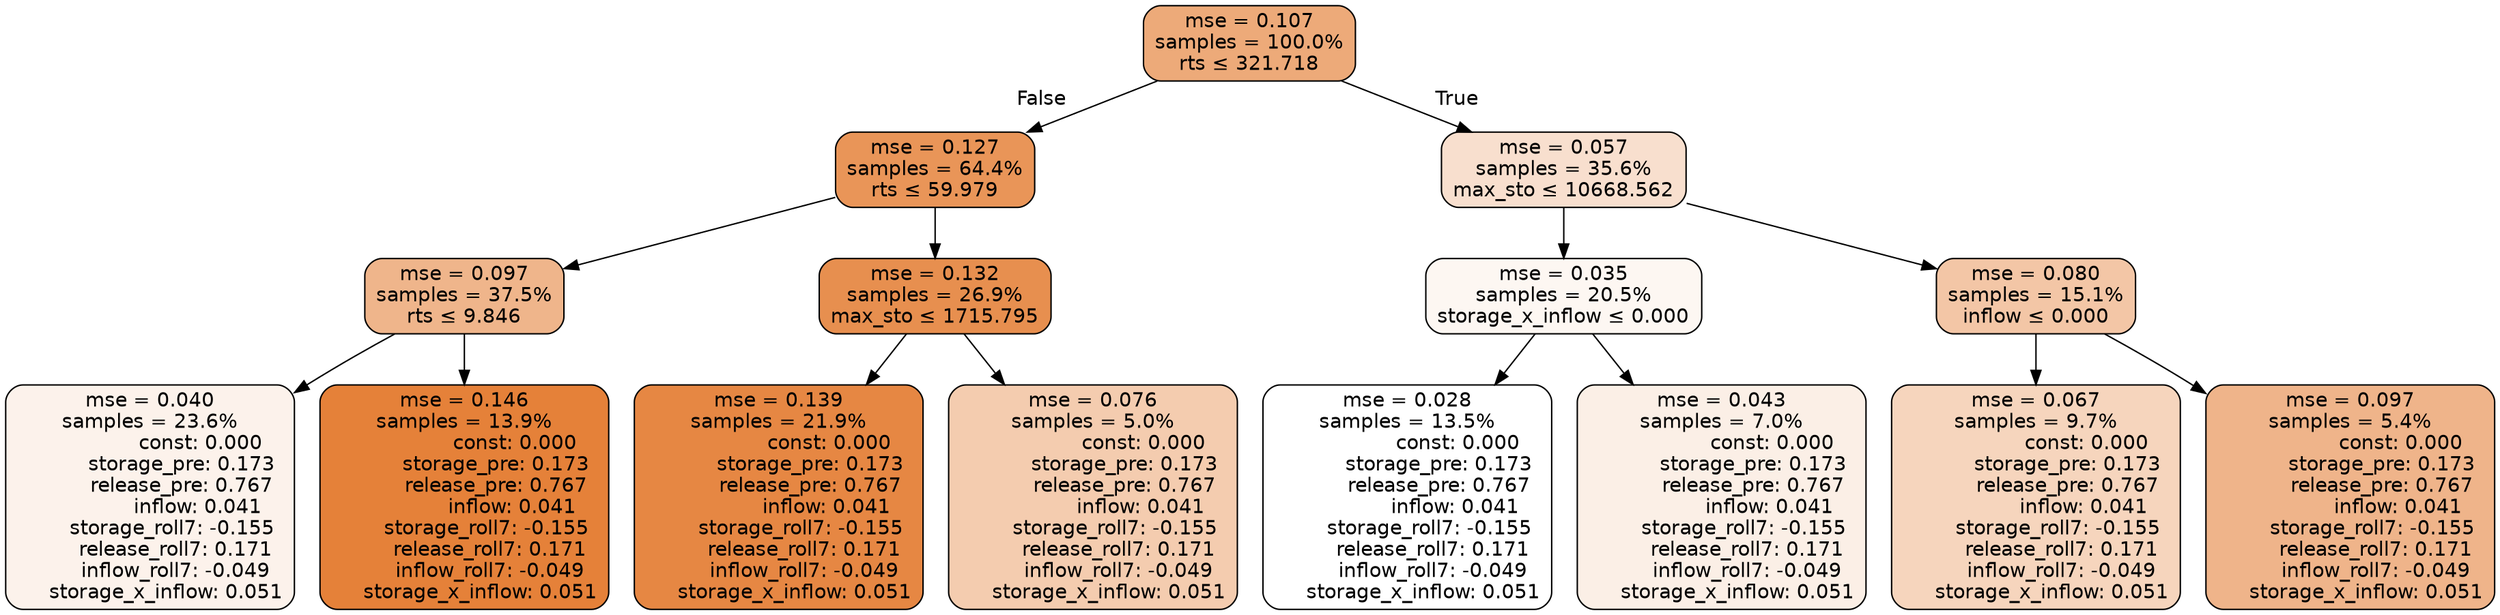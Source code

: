 digraph tree {
node [shape=rectangle, style="filled, rounded", color="black", fontname=helvetica] ;
edge [fontname=helvetica] ;
	"0" [label="mse = 0.107
samples = 100.0%
rts &le; 321.718", fillcolor="#edaa79"]
	"1" [label="mse = 0.127
samples = 64.4%
rts &le; 59.979", fillcolor="#e99558"]
	"2" [label="mse = 0.097
samples = 37.5%
rts &le; 9.846", fillcolor="#efb58b"]
	"3" [label="mse = 0.040
samples = 23.6%
                const: 0.000
          storage_pre: 0.173
          release_pre: 0.767
               inflow: 0.041
       storage_roll7: -0.155
        release_roll7: 0.171
        inflow_roll7: -0.049
     storage_x_inflow: 0.051", fillcolor="#fcf2eb"]
	"4" [label="mse = 0.146
samples = 13.9%
                const: 0.000
          storage_pre: 0.173
          release_pre: 0.767
               inflow: 0.041
       storage_roll7: -0.155
        release_roll7: 0.171
        inflow_roll7: -0.049
     storage_x_inflow: 0.051", fillcolor="#e58139"]
	"5" [label="mse = 0.132
samples = 26.9%
max_sto &le; 1715.795", fillcolor="#e78f4f"]
	"6" [label="mse = 0.139
samples = 21.9%
                const: 0.000
          storage_pre: 0.173
          release_pre: 0.767
               inflow: 0.041
       storage_roll7: -0.155
        release_roll7: 0.171
        inflow_roll7: -0.049
     storage_x_inflow: 0.051", fillcolor="#e68743"]
	"7" [label="mse = 0.076
samples = 5.0%
                const: 0.000
          storage_pre: 0.173
          release_pre: 0.767
               inflow: 0.041
       storage_roll7: -0.155
        release_roll7: 0.171
        inflow_roll7: -0.049
     storage_x_inflow: 0.051", fillcolor="#f4ccaf"]
	"8" [label="mse = 0.057
samples = 35.6%
max_sto &le; 10668.562", fillcolor="#f8dfce"]
	"9" [label="mse = 0.035
samples = 20.5%
storage_x_inflow &le; 0.000", fillcolor="#fdf7f2"]
	"10" [label="mse = 0.028
samples = 13.5%
                const: 0.000
          storage_pre: 0.173
          release_pre: 0.767
               inflow: 0.041
       storage_roll7: -0.155
        release_roll7: 0.171
        inflow_roll7: -0.049
     storage_x_inflow: 0.051", fillcolor="#ffffff"]
	"11" [label="mse = 0.043
samples = 7.0%
                const: 0.000
          storage_pre: 0.173
          release_pre: 0.767
               inflow: 0.041
       storage_roll7: -0.155
        release_roll7: 0.171
        inflow_roll7: -0.049
     storage_x_inflow: 0.051", fillcolor="#fbefe6"]
	"12" [label="mse = 0.080
samples = 15.1%
inflow &le; 0.000", fillcolor="#f3c6a6"]
	"13" [label="mse = 0.067
samples = 9.7%
                const: 0.000
          storage_pre: 0.173
          release_pre: 0.767
               inflow: 0.041
       storage_roll7: -0.155
        release_roll7: 0.171
        inflow_roll7: -0.049
     storage_x_inflow: 0.051", fillcolor="#f6d5bd"]
	"14" [label="mse = 0.097
samples = 5.4%
                const: 0.000
          storage_pre: 0.173
          release_pre: 0.767
               inflow: 0.041
       storage_roll7: -0.155
        release_roll7: 0.171
        inflow_roll7: -0.049
     storage_x_inflow: 0.051", fillcolor="#efb48a"]

	"0" -> "1" [labeldistance=2.5, labelangle=45, headlabel="False"]
	"1" -> "2"
	"2" -> "3"
	"2" -> "4"
	"1" -> "5"
	"5" -> "6"
	"5" -> "7"
	"0" -> "8" [labeldistance=2.5, labelangle=-45, headlabel="True"]
	"8" -> "9"
	"9" -> "10"
	"9" -> "11"
	"8" -> "12"
	"12" -> "13"
	"12" -> "14"
}